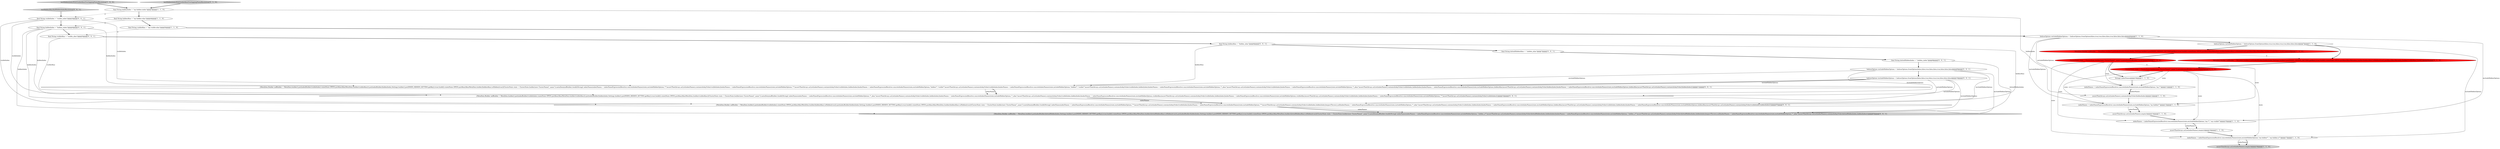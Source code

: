 digraph {
19 [style = filled, label = "ClusterState state = ClusterState.builder(new ClusterName(\"_name\")).metadata(mdBuilder).build()@@@9@@@['0', '1', '0']", fillcolor = red, shape = ellipse image = "AAA1AAABBB2BBB"];
28 [style = filled, label = "{MetaData.Builder mdBuilder = MetaData.builder().put(indexBuilder(visibleIndex).state(State.OPEN).putAlias(AliasMetaData.builder(visibleAlias))).put(indexBuilder(hiddenIndex,Settings.builder().put(INDEX_HIDDEN_SETTING.getKey(),true).build()).state(State.OPEN).putAlias(AliasMetaData.builder(visibleAlias)))ClusterState state = ClusterState.builder(new ClusterName(\"_name\")).metaData(mdBuilder).build()String(( indexNamesindexNames = indexNameExpressionResolver.concreteIndexNames(state,excludeHiddenOptions,\"*_alias\")assertThat(Arrays.asList(indexNames),containsInAnyOrder(visibleIndex,hiddenIndex))indexNames = indexNameExpressionResolver.concreteIndexNames(state,includeHiddenOptions,\"*_alias\")assertThat(Arrays.asList(indexNames),containsInAnyOrder(visibleIndex,hiddenIndex))indexNames = indexNameExpressionResolver.concreteIndexNames(state,includeHiddenOptions,visibleAlias)assertThat(Arrays.asList(indexNames),containsInAnyOrder(visibleIndex,hiddenIndex))indexNames = indexNameExpressionResolver.concreteIndexNames(state,includeHiddenOptions,visibleAlias)assertThat(Arrays.asList(indexNames),containsInAnyOrder(visibleIndex,hiddenIndex))indexNames = indexNameExpressionResolver.concreteIndexNames(state,excludeHiddenOptions,\"*\")assertThat(Arrays.asList(indexNames),containsInAnyOrder(visibleIndex))}@@@32@@@['0', '0', '1']", fillcolor = white, shape = ellipse image = "AAA0AAABBB3BBB"];
6 [style = filled, label = "final String visibleAlias = \"my-visible-alias\"@@@5@@@['1', '1', '0']", fillcolor = white, shape = ellipse image = "AAA0AAABBB1BBB"];
22 [style = filled, label = "IndicesOptions excludeHiddenOptions = IndicesOptions.fromOptions(false,false,true,false,false,true,false,false,false)@@@9@@@['0', '0', '1']", fillcolor = white, shape = ellipse image = "AAA0AAABBB3BBB"];
15 [style = filled, label = "assertThat(Arrays.asList(indexNames),empty())@@@16@@@['1', '1', '0']", fillcolor = white, shape = ellipse image = "AAA0AAABBB1BBB"];
16 [style = filled, label = "String(( indexNames@@@10@@@['1', '1', '0']", fillcolor = white, shape = ellipse image = "AAA0AAABBB1BBB"];
13 [style = filled, label = "IndicesOptions includeHiddenOptions = IndicesOptions.fromOptions(false,true,true,false,true,true,false,false,false)@@@7@@@['1', '1', '0']", fillcolor = white, shape = ellipse image = "AAA0AAABBB1BBB"];
31 [style = filled, label = "final String dottedHiddenIndex = \".hidden_index\"@@@8@@@['0', '0', '1']", fillcolor = white, shape = ellipse image = "AAA0AAABBB3BBB"];
0 [style = filled, label = "indexNames = indexNameExpressionResolver.concreteIndexNames(state,includeHiddenOptions,\"my-hidden*\",\"-my-hidden-a*\")@@@17@@@['1', '1', '0']", fillcolor = white, shape = ellipse image = "AAA0AAABBB1BBB"];
26 [style = filled, label = "{MetaData.Builder mdBuilder = MetaData.builder().put(indexBuilder(visibleIndex).state(State.OPEN).putAlias(AliasMetaData.builder(visibleAlias))).put(indexBuilder(hiddenIndex,Settings.builder().put(INDEX_HIDDEN_SETTING.getKey(),true).build()).state(State.OPEN).putAlias(AliasMetaData.builder(hiddenAlias).isHidden(true)))ClusterState state = ClusterState.builder(new ClusterName(\"_name\")).metaData(mdBuilder).build()String(( indexNamesindexNames = indexNameExpressionResolver.concreteIndexNames(state,excludeHiddenOptions,\"*\")assertThat(Arrays.asList(indexNames),containsInAnyOrder(visibleIndex))indexNames = indexNameExpressionResolver.concreteIndexNames(state,includeHiddenOptions,\"*\")assertThat(Arrays.asList(indexNames),containsInAnyOrder(visibleIndex,hiddenIndex))indexNames = indexNameExpressionResolver.concreteIndexNames(state,excludeHiddenOptions,\"hidden*\",\"visible*\")assertThat(Arrays.asList(indexNames),containsInAnyOrder(visibleIndex))indexNames = indexNameExpressionResolver.concreteIndexNames(state,includeHiddenOptions,\"hidden*\",\"visible*\")assertThat(Arrays.asList(indexNames),containsInAnyOrder(visibleIndex,hiddenIndex))indexNames = indexNameExpressionResolver.concreteIndexNames(state,excludeHiddenOptions,\"*_alias\")assertThat(Arrays.asList(indexNames),containsInAnyOrder(visibleIndex))indexNames = indexNameExpressionResolver.concreteIndexNames(state,includeHiddenOptions,\"*_alias\")assertThat(Arrays.asList(indexNames),containsInAnyOrder(visibleIndex,hiddenIndex))indexNames = indexNameExpressionResolver.concreteIndexNames(state,includeHiddenOptions,hiddenAlias)assertThat(Arrays.asList(indexNames),containsInAnyOrder(hiddenIndex))indexNames = indexNameExpressionResolver.concreteIndexNames(state,excludeHiddenOptions,hiddenAlias)assertThat(Arrays.asList(indexNames),containsInAnyOrder(hiddenIndex))}@@@11@@@['0', '0', '1']", fillcolor = white, shape = ellipse image = "AAA0AAABBB3BBB"];
5 [style = filled, label = "assertThat(Arrays.asList(indexNames),containsInAnyOrder(hiddenIndex))@@@12@@@['1', '1', '0']", fillcolor = white, shape = ellipse image = "AAA0AAABBB1BBB"];
32 [style = filled, label = "final String visibleAlias = \"visible_alias\"@@@5@@@['0', '0', '1']", fillcolor = white, shape = ellipse image = "AAA0AAABBB3BBB"];
18 [style = filled, label = "Metadata.Builder mdBuilder = Metadata.builder().put(indexBuilder(hiddenIndex,Settings.builder().put(INDEX_HIDDEN_SETTING.getKey(),true).build()).state(State.OPEN).putAlias(AliasMetadata.builder(hiddenAlias).isHidden(true)).putAlias(AliasMetadata.builder(visibleAlias).build()))@@@8@@@['0', '1', '0']", fillcolor = red, shape = ellipse image = "AAA1AAABBB2BBB"];
24 [style = filled, label = "final String hiddenAlias = \"hidden_alias\"@@@6@@@['0', '0', '1']", fillcolor = white, shape = ellipse image = "AAA0AAABBB3BBB"];
9 [style = filled, label = "testHiddenIndexWithVisibleAliasOverlappingNameResolution['1', '0', '0']", fillcolor = lightgray, shape = diamond image = "AAA0AAABBB1BBB"];
4 [style = filled, label = "final String hiddenIndex = \"my-hidden-index\"@@@3@@@['1', '1', '0']", fillcolor = white, shape = ellipse image = "AAA0AAABBB1BBB"];
17 [style = filled, label = "testHiddenIndexWithVisibleAliasOverlappingNameResolution['0', '1', '0']", fillcolor = lightgray, shape = diamond image = "AAA0AAABBB2BBB"];
21 [style = filled, label = "testHiddenAliasAndHiddenIndexResolution['0', '0', '1']", fillcolor = lightgray, shape = diamond image = "AAA0AAABBB3BBB"];
27 [style = filled, label = "final String visibleIndex = \"visible_index\"@@@3@@@['0', '0', '1']", fillcolor = white, shape = ellipse image = "AAA0AAABBB3BBB"];
23 [style = filled, label = "{MetaData.Builder mdBuilder = MetaData.builder().put(indexBuilder(dottedHiddenIndex,Settings.builder().put(INDEX_HIDDEN_SETTING.getKey(),true).build()).state(State.OPEN).putAlias(AliasMetaData.builder(dottedHiddenAlias).isHidden(true))).put(indexBuilder(hiddenIndex,Settings.builder().put(INDEX_HIDDEN_SETTING.getKey(),true).build()).state(State.OPEN).putAlias(AliasMetaData.builder(dottedHiddenAlias).isHidden(true)))ClusterState state = ClusterState.builder(new ClusterName(\"_name\")).metaData(mdBuilder).build()String(( indexNamesindexNames = indexNameExpressionResolver.concreteIndexNames(state,includeHiddenOptions,\".hidden_a*\")assertThat(Arrays.asList(indexNames),containsInAnyOrder(dottedHiddenIndex,hiddenIndex))indexNames = indexNameExpressionResolver.concreteIndexNames(state,excludeHiddenOptions,\".hidden_a*\")assertThat(Arrays.asList(indexNames),containsInAnyOrder(dottedHiddenIndex,hiddenIndex))expectThrows(,null)indexNames = indexNameExpressionResolver.concreteIndexNames(state,includeHiddenOptions,\"*_alias\")assertThat(Arrays.asList(indexNames),containsInAnyOrder(dottedHiddenIndex,hiddenIndex))}@@@63@@@['0', '0', '1']", fillcolor = lightgray, shape = ellipse image = "AAA0AAABBB3BBB"];
14 [style = filled, label = "ClusterState state = ClusterState.builder(new ClusterName(\"_name\")).metaData(mdBuilder).build()@@@9@@@['1', '0', '0']", fillcolor = red, shape = ellipse image = "AAA1AAABBB1BBB"];
29 [style = filled, label = "final String hiddenIndex = \"hidden_index\"@@@4@@@['0', '0', '1']", fillcolor = white, shape = ellipse image = "AAA0AAABBB3BBB"];
7 [style = filled, label = "assertThat(Arrays.asList(indexNames),empty())@@@14@@@['1', '1', '0']", fillcolor = white, shape = ellipse image = "AAA0AAABBB1BBB"];
8 [style = filled, label = "assertThat(Arrays.asList(indexNames),empty())@@@18@@@['1', '1', '0']", fillcolor = lightgray, shape = ellipse image = "AAA0AAABBB1BBB"];
1 [style = filled, label = "indexNames = indexNameExpressionResolver.concreteIndexNames(state,excludeHiddenOptions,\"my-hidden*\")@@@13@@@['1', '1', '0']", fillcolor = white, shape = ellipse image = "AAA0AAABBB1BBB"];
30 [style = filled, label = "final String dottedHiddenAlias = \".hidden_alias\"@@@7@@@['0', '0', '1']", fillcolor = white, shape = ellipse image = "AAA0AAABBB3BBB"];
10 [style = filled, label = "IndicesOptions excludeHiddenOptions = IndicesOptions.fromOptions(false,true,true,false,false,true,false,false,false)@@@6@@@['1', '1', '0']", fillcolor = white, shape = ellipse image = "AAA0AAABBB1BBB"];
11 [style = filled, label = "MetaData.Builder mdBuilder = MetaData.builder().put(indexBuilder(hiddenIndex,Settings.builder().put(INDEX_HIDDEN_SETTING.getKey(),true).build()).state(State.OPEN).putAlias(AliasMetaData.builder(hiddenAlias).isHidden(true)).putAlias(AliasMetaData.builder(visibleAlias).build()))@@@8@@@['1', '0', '0']", fillcolor = red, shape = ellipse image = "AAA1AAABBB1BBB"];
20 [style = filled, label = "IndicesOptions includeHiddenOptions = IndicesOptions.fromOptions(false,false,true,false,true,true,false,false,false)@@@10@@@['0', '0', '1']", fillcolor = white, shape = ellipse image = "AAA0AAABBB3BBB"];
2 [style = filled, label = "indexNames = indexNameExpressionResolver.concreteIndexNames(state,excludeHiddenOptions,\"my-*\",\"-my-visible*\")@@@15@@@['1', '1', '0']", fillcolor = white, shape = ellipse image = "AAA0AAABBB1BBB"];
12 [style = filled, label = "final String hiddenAlias = \"my-hidden-alias\"@@@4@@@['1', '1', '0']", fillcolor = white, shape = ellipse image = "AAA0AAABBB1BBB"];
25 [style = filled, label = "{MetaData.Builder mdBuilder = MetaData.builder().put(indexBuilder(visibleIndex).state(State.OPEN).putAlias(AliasMetaData.builder(hiddenAlias).isHidden(true))).put(indexBuilder(hiddenIndex,Settings.builder().put(INDEX_HIDDEN_SETTING.getKey(),true).build()).state(State.OPEN).putAlias(AliasMetaData.builder(hiddenAlias).isHidden(true)))ClusterState state = ClusterState.builder(new ClusterName(\"_name\")).metaData(mdBuilder).build()String(( indexNamesindexNames = indexNameExpressionResolver.concreteIndexNames(state,excludeHiddenOptions,\"*\")assertThat(Arrays.asList(indexNames),containsInAnyOrder(visibleIndex))indexNames = indexNameExpressionResolver.concreteIndexNames(state,includeHiddenOptions,\"*\")assertThat(Arrays.asList(indexNames),containsInAnyOrder(visibleIndex,hiddenIndex))expectThrows(,null)indexNames = indexNameExpressionResolver.concreteIndexNames(state,includeHiddenOptions,\"*_alias\")assertThat(Arrays.asList(indexNames),containsInAnyOrder(visibleIndex,hiddenIndex))indexNames = indexNameExpressionResolver.concreteIndexNames(state,excludeHiddenOptions,hiddenAlias)assertThat(Arrays.asList(indexNames),containsInAnyOrder(visibleIndex,hiddenIndex))indexNames = indexNameExpressionResolver.concreteIndexNames(state,includeHiddenOptions,hiddenAlias)assertThat(Arrays.asList(indexNames),containsInAnyOrder(visibleIndex,hiddenIndex))}@@@47@@@['0', '0', '1']", fillcolor = white, shape = ellipse image = "AAA0AAABBB3BBB"];
3 [style = filled, label = "indexNames = indexNameExpressionResolver.concreteIndexNames(state,excludeHiddenOptions,\"my-*\")@@@11@@@['1', '1', '0']", fillcolor = white, shape = ellipse image = "AAA0AAABBB1BBB"];
14->1 [style = solid, label="state"];
14->16 [style = bold, label=""];
16->3 [style = bold, label=""];
14->0 [style = solid, label="state"];
31->23 [style = solid, label="dottedHiddenIndex"];
14->3 [style = solid, label="state"];
27->25 [style = solid, label="visibleIndex"];
31->22 [style = bold, label=""];
32->28 [style = solid, label="visibleAlias"];
11->14 [style = bold, label=""];
21->27 [style = bold, label=""];
1->7 [style = solid, label="indexNames"];
20->26 [style = bold, label=""];
25->23 [style = bold, label=""];
14->2 [style = solid, label="state"];
29->25 [style = solid, label="hiddenIndex"];
9->4 [style = bold, label=""];
6->32 [style = dashed, label="0"];
18->19 [style = bold, label=""];
4->5 [style = solid, label="hiddenIndex"];
4->27 [style = dashed, label="0"];
0->8 [style = solid, label="indexNames"];
12->6 [style = bold, label=""];
19->3 [style = solid, label="state"];
13->11 [style = bold, label=""];
1->7 [style = bold, label=""];
20->23 [style = solid, label="includeHiddenOptions"];
24->26 [style = solid, label="hiddenAlias"];
20->26 [style = solid, label="includeHiddenOptions"];
20->28 [style = solid, label="includeHiddenOptions"];
19->16 [style = bold, label=""];
24->30 [style = bold, label=""];
13->0 [style = solid, label="includeHiddenOptions"];
24->25 [style = solid, label="hiddenAlias"];
22->25 [style = solid, label="excludeHiddenOptions"];
10->3 [style = solid, label="excludeHiddenOptions"];
27->28 [style = solid, label="visibleIndex"];
5->1 [style = bold, label=""];
27->26 [style = solid, label="visibleIndex"];
29->23 [style = solid, label="hiddenIndex"];
3->5 [style = bold, label=""];
10->2 [style = solid, label="excludeHiddenOptions"];
29->28 [style = solid, label="hiddenIndex"];
11->18 [style = dashed, label="0"];
22->26 [style = solid, label="excludeHiddenOptions"];
10->13 [style = bold, label=""];
22->20 [style = bold, label=""];
10->1 [style = solid, label="excludeHiddenOptions"];
3->5 [style = solid, label="indexNames"];
30->31 [style = bold, label=""];
7->2 [style = bold, label=""];
19->2 [style = solid, label="state"];
29->32 [style = bold, label=""];
15->0 [style = bold, label=""];
6->10 [style = bold, label=""];
29->26 [style = solid, label="hiddenIndex"];
2->15 [style = bold, label=""];
19->1 [style = solid, label="state"];
0->8 [style = bold, label=""];
22->23 [style = solid, label="excludeHiddenOptions"];
26->28 [style = solid, label="indexNames"];
28->25 [style = solid, label="indexNames"];
12->29 [style = dashed, label="0"];
4->12 [style = bold, label=""];
28->25 [style = bold, label=""];
14->19 [style = dashed, label="0"];
19->0 [style = solid, label="state"];
26->28 [style = bold, label=""];
27->29 [style = bold, label=""];
25->23 [style = solid, label="indexNames"];
32->24 [style = bold, label=""];
22->28 [style = solid, label="excludeHiddenOptions"];
17->4 [style = bold, label=""];
2->15 [style = solid, label="indexNames"];
13->18 [style = bold, label=""];
20->25 [style = solid, label="includeHiddenOptions"];
}
